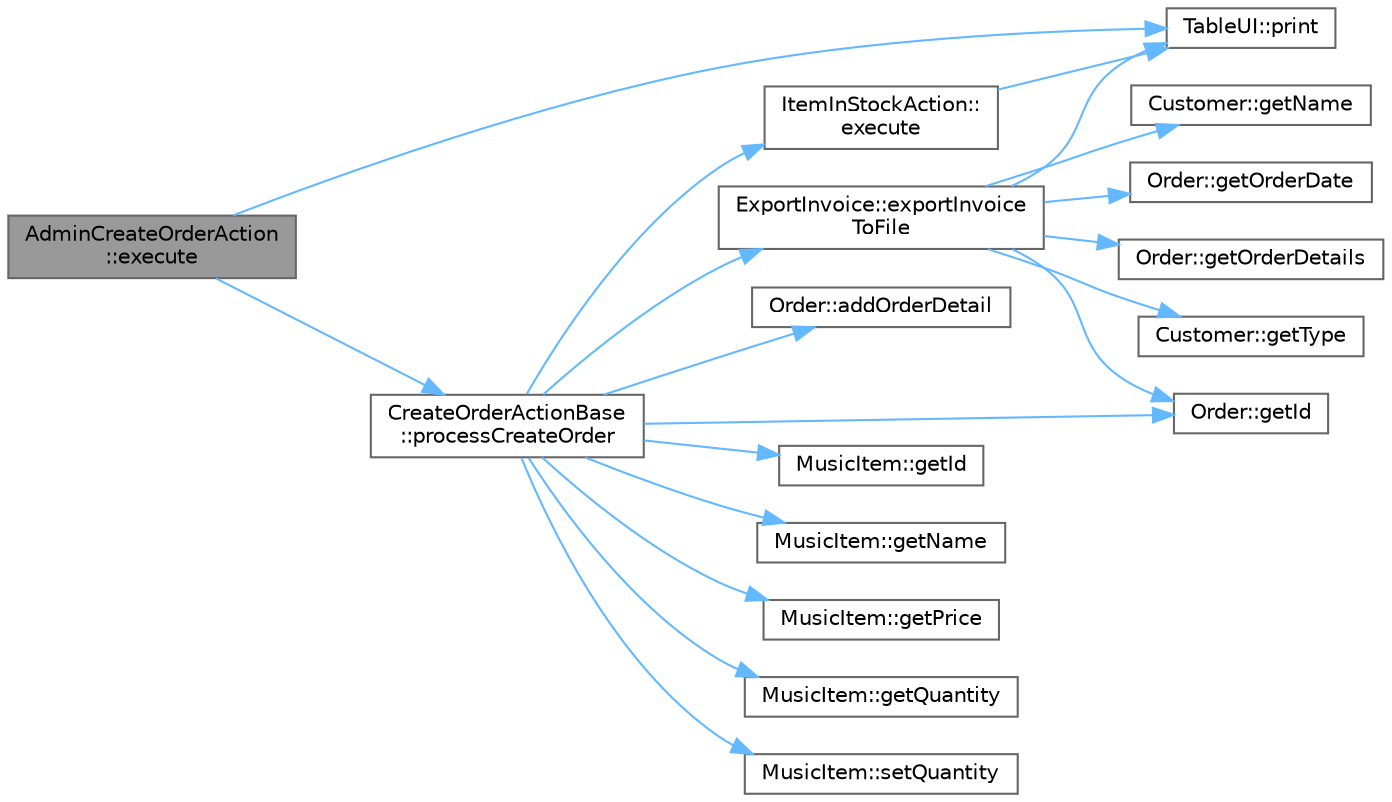 digraph "AdminCreateOrderAction::execute"
{
 // LATEX_PDF_SIZE
  bgcolor="transparent";
  edge [fontname=Helvetica,fontsize=10,labelfontname=Helvetica,labelfontsize=10];
  node [fontname=Helvetica,fontsize=10,shape=box,height=0.2,width=0.4];
  rankdir="LR";
  Node1 [id="Node000001",label="AdminCreateOrderAction\l::execute",height=0.2,width=0.4,color="gray40", fillcolor="grey60", style="filled", fontcolor="black",tooltip="Thực thi hành động tạo đơn hàng mới. Ghi đè phương thức execute từ giao diện IMenuAction."];
  Node1 -> Node2 [id="edge1_Node000001_Node000002",color="steelblue1",style="solid",tooltip=" "];
  Node2 [id="Node000002",label="TableUI::print",height=0.2,width=0.4,color="grey40", fillcolor="white", style="filled",URL="$class_table_u_i.html#a7780bfa2c06d1e17fbe58cc8e7081c84",tooltip="In ra bảng từ một danh sách các hàng (tuples), mỗi hàng là một vector chuỗi."];
  Node1 -> Node3 [id="edge2_Node000001_Node000003",color="steelblue1",style="solid",tooltip=" "];
  Node3 [id="Node000003",label="CreateOrderActionBase\l::processCreateOrder",height=0.2,width=0.4,color="grey40", fillcolor="white", style="filled",URL="$class_create_order_action_base.html#a6550ade5c4ef4620b70e46e31ee7cb24",tooltip="Phương thức xử lý việc tạo đơn hàng cho một khách hàng cụ thể."];
  Node3 -> Node4 [id="edge3_Node000003_Node000004",color="steelblue1",style="solid",tooltip=" "];
  Node4 [id="Node000004",label="Order::addOrderDetail",height=0.2,width=0.4,color="grey40", fillcolor="white", style="filled",URL="$class_order.html#ac6c13c04396994b15a8e28c76b0f3f63",tooltip="Thêm chi tiết mặt hàng vào đơn hàng."];
  Node3 -> Node5 [id="edge4_Node000003_Node000005",color="steelblue1",style="solid",tooltip=" "];
  Node5 [id="Node000005",label="ItemInStockAction::\lexecute",height=0.2,width=0.4,color="grey40", fillcolor="white", style="filled",URL="$class_item_in_stock_action.html#a7cee308e1c67baf16a26726a679737da",tooltip="Ghi đè phương thức execute để thực hiện việc hiển thị số lượng mặt hàng trong kho."];
  Node5 -> Node2 [id="edge5_Node000005_Node000002",color="steelblue1",style="solid",tooltip=" "];
  Node3 -> Node6 [id="edge6_Node000003_Node000006",color="steelblue1",style="solid",tooltip=" "];
  Node6 [id="Node000006",label="ExportInvoice::exportInvoice\lToFile",height=0.2,width=0.4,color="grey40", fillcolor="white", style="filled",URL="$class_export_invoice.html#adc54f31faaa21f7dc4a9c51ebc6dd173",tooltip="Xuất hóa đơn cho đơn hàng và khách hàng."];
  Node6 -> Node7 [id="edge7_Node000006_Node000007",color="steelblue1",style="solid",tooltip=" "];
  Node7 [id="Node000007",label="Order::getId",height=0.2,width=0.4,color="grey40", fillcolor="white", style="filled",URL="$class_order.html#a9506e43ee697e335b3e0e3ad04f4d8fa",tooltip="Lấy mã đơn hàng."];
  Node6 -> Node8 [id="edge8_Node000006_Node000008",color="steelblue1",style="solid",tooltip=" "];
  Node8 [id="Node000008",label="Customer::getName",height=0.2,width=0.4,color="grey40", fillcolor="white", style="filled",URL="$class_customer.html#a54d175538cebde1559e82c644eba9f64",tooltip="Lấy tên của khách hàng."];
  Node6 -> Node9 [id="edge9_Node000006_Node000009",color="steelblue1",style="solid",tooltip=" "];
  Node9 [id="Node000009",label="Order::getOrderDate",height=0.2,width=0.4,color="grey40", fillcolor="white", style="filled",URL="$class_order.html#a7308a302f6938344a624fb42883ee98b",tooltip="Lấy ngày đặt hàng."];
  Node6 -> Node10 [id="edge10_Node000006_Node000010",color="steelblue1",style="solid",tooltip=" "];
  Node10 [id="Node000010",label="Order::getOrderDetails",height=0.2,width=0.4,color="grey40", fillcolor="white", style="filled",URL="$class_order.html#a20886fa81e96972d80f6ffe209ee4f1f",tooltip="Lấy danh sách chi tiết đơn hàng."];
  Node6 -> Node11 [id="edge11_Node000006_Node000011",color="steelblue1",style="solid",tooltip=" "];
  Node11 [id="Node000011",label="Customer::getType",height=0.2,width=0.4,color="grey40", fillcolor="white", style="filled",URL="$class_customer.html#a4f77d0ffacbb1fe82f93fb45e0eba480",tooltip="Lấy loại khách hàng dưới dạng chuỗi."];
  Node6 -> Node2 [id="edge12_Node000006_Node000002",color="steelblue1",style="solid",tooltip=" "];
  Node3 -> Node12 [id="edge13_Node000003_Node000012",color="steelblue1",style="solid",tooltip=" "];
  Node12 [id="Node000012",label="MusicItem::getId",height=0.2,width=0.4,color="grey40", fillcolor="white", style="filled",URL="$class_music_item.html#a59799c7e2c7725a5252912ae18e5e58f",tooltip="Lấy ID của mặt hàng."];
  Node3 -> Node7 [id="edge14_Node000003_Node000007",color="steelblue1",style="solid",tooltip=" "];
  Node3 -> Node13 [id="edge15_Node000003_Node000013",color="steelblue1",style="solid",tooltip=" "];
  Node13 [id="Node000013",label="MusicItem::getName",height=0.2,width=0.4,color="grey40", fillcolor="white", style="filled",URL="$class_music_item.html#a2f3e586256888008e156f3db37a3fa32",tooltip="Lấy tên của mặt hàng."];
  Node3 -> Node14 [id="edge16_Node000003_Node000014",color="steelblue1",style="solid",tooltip=" "];
  Node14 [id="Node000014",label="MusicItem::getPrice",height=0.2,width=0.4,color="grey40", fillcolor="white", style="filled",URL="$class_music_item.html#a16fb766d7b0d7bb2d613ef84c3a63c9a",tooltip="Lấy giá của mặt hàng."];
  Node3 -> Node15 [id="edge17_Node000003_Node000015",color="steelblue1",style="solid",tooltip=" "];
  Node15 [id="Node000015",label="MusicItem::getQuantity",height=0.2,width=0.4,color="grey40", fillcolor="white", style="filled",URL="$class_music_item.html#aa5f940163343f9e05dd2eb730e0c04e8",tooltip="Lấy số lượng mặt hàng có sẵn trong kho."];
  Node3 -> Node16 [id="edge18_Node000003_Node000016",color="steelblue1",style="solid",tooltip=" "];
  Node16 [id="Node000016",label="MusicItem::setQuantity",height=0.2,width=0.4,color="grey40", fillcolor="white", style="filled",URL="$class_music_item.html#aa3b25b2bd1d12c8203aeb562fa099f24",tooltip="Cập nhật số lượng mặt hàng có sẵn trong kho."];
}
